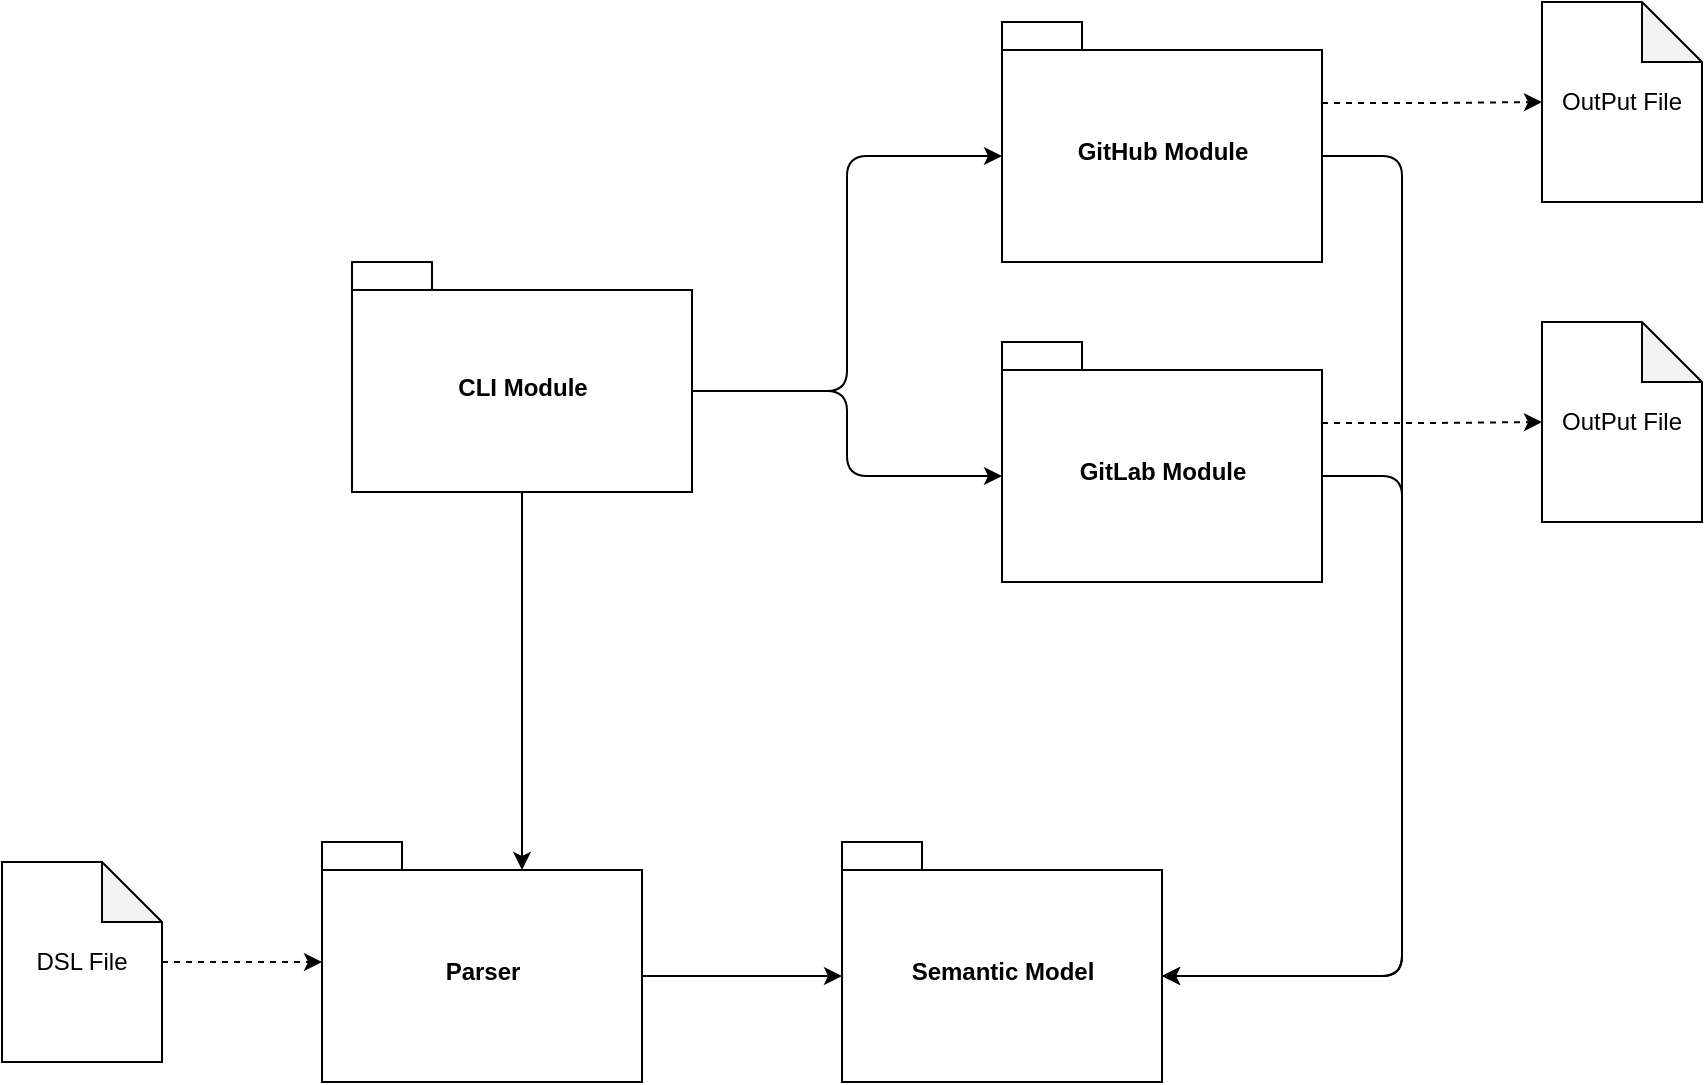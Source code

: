 <mxfile>
    <diagram id="MqxnWlQqTLx_sGWGAXM0" name="SystemOverview">
        <mxGraphModel dx="1968" dy="1629" grid="1" gridSize="10" guides="1" tooltips="1" connect="1" arrows="1" fold="1" page="1" pageScale="1" pageWidth="850" pageHeight="1100" math="0" shadow="0">
            <root>
                <mxCell id="0"/>
                <mxCell id="1" parent="0"/>
                <mxCell id="gdJiS5tVcTXjcoY0e7hW-9" style="edgeStyle=none;html=1;exitX=0.5;exitY=1;exitDx=0;exitDy=0;exitPerimeter=0;entryX=0;entryY=0;entryDx=100;entryDy=14;entryPerimeter=0;startArrow=none;startFill=0;" parent="1" source="gdJiS5tVcTXjcoY0e7hW-7" target="2" edge="1">
                    <mxGeometry relative="1" as="geometry"/>
                </mxCell>
                <mxCell id="gdJiS5tVcTXjcoY0e7hW-16" style="edgeStyle=orthogonalEdgeStyle;html=1;exitX=0;exitY=0;exitDx=170;exitDy=64.5;exitPerimeter=0;entryX=0;entryY=0;entryDx=0;entryDy=67;entryPerimeter=0;startArrow=none;startFill=0;endArrow=classic;endFill=1;" parent="1" source="gdJiS5tVcTXjcoY0e7hW-7" target="gdJiS5tVcTXjcoY0e7hW-4" edge="1">
                    <mxGeometry relative="1" as="geometry"/>
                </mxCell>
                <mxCell id="gdJiS5tVcTXjcoY0e7hW-17" style="edgeStyle=orthogonalEdgeStyle;html=1;exitX=0;exitY=0;exitDx=170;exitDy=64.5;exitPerimeter=0;entryX=0;entryY=0;entryDx=0;entryDy=67;entryPerimeter=0;startArrow=none;startFill=0;endArrow=classic;endFill=1;" parent="1" source="gdJiS5tVcTXjcoY0e7hW-7" target="gdJiS5tVcTXjcoY0e7hW-5" edge="1">
                    <mxGeometry relative="1" as="geometry"/>
                </mxCell>
                <mxCell id="gdJiS5tVcTXjcoY0e7hW-7" value="CLI Module" style="shape=folder;fontStyle=1;spacingTop=10;tabWidth=40;tabHeight=14;tabPosition=left;html=1;" parent="1" vertex="1">
                    <mxGeometry x="75" width="170" height="115" as="geometry"/>
                </mxCell>
                <mxCell id="gdJiS5tVcTXjcoY0e7hW-8" style="edgeStyle=none;html=1;exitX=0;exitY=0;exitDx=160;exitDy=67;exitPerimeter=0;entryX=0;entryY=0;entryDx=0;entryDy=67;entryPerimeter=0;" parent="1" source="2" target="4" edge="1">
                    <mxGeometry relative="1" as="geometry"/>
                </mxCell>
                <mxCell id="2" value="Parser" style="shape=folder;fontStyle=1;spacingTop=10;tabWidth=40;tabHeight=14;tabPosition=left;html=1;" parent="1" vertex="1">
                    <mxGeometry x="60" y="290" width="160" height="120" as="geometry"/>
                </mxCell>
                <mxCell id="4" value="Semantic Model" style="shape=folder;fontStyle=1;spacingTop=10;tabWidth=40;tabHeight=14;tabPosition=left;html=1;" parent="1" vertex="1">
                    <mxGeometry x="320" y="290" width="160" height="120" as="geometry"/>
                </mxCell>
                <mxCell id="gdJiS5tVcTXjcoY0e7hW-19" style="edgeStyle=orthogonalEdgeStyle;html=1;exitX=0;exitY=0;exitDx=160;exitDy=67;exitPerimeter=0;entryX=0;entryY=0;entryDx=160;entryDy=67;entryPerimeter=0;startArrow=none;startFill=0;endArrow=classic;endFill=1;" parent="1" source="gdJiS5tVcTXjcoY0e7hW-4" target="4" edge="1">
                    <mxGeometry relative="1" as="geometry">
                        <Array as="points">
                            <mxPoint x="600" y="-53"/>
                            <mxPoint x="600" y="357"/>
                        </Array>
                    </mxGeometry>
                </mxCell>
                <mxCell id="gdJiS5tVcTXjcoY0e7hW-24" style="edgeStyle=orthogonalEdgeStyle;html=1;exitX=0;exitY=0;exitDx=160;exitDy=40.5;exitPerimeter=0;entryX=0;entryY=0.5;entryDx=0;entryDy=0;entryPerimeter=0;startArrow=none;startFill=0;endArrow=classic;endFill=1;dashed=1;" parent="1" source="gdJiS5tVcTXjcoY0e7hW-4" target="gdJiS5tVcTXjcoY0e7hW-22" edge="1">
                    <mxGeometry relative="1" as="geometry"/>
                </mxCell>
                <mxCell id="gdJiS5tVcTXjcoY0e7hW-4" value="GitHub Module" style="shape=folder;fontStyle=1;spacingTop=10;tabWidth=40;tabHeight=14;tabPosition=left;html=1;" parent="1" vertex="1">
                    <mxGeometry x="400" y="-120" width="160" height="120" as="geometry"/>
                </mxCell>
                <mxCell id="gdJiS5tVcTXjcoY0e7hW-18" style="edgeStyle=orthogonalEdgeStyle;html=1;exitX=0;exitY=0;exitDx=160;exitDy=67;exitPerimeter=0;entryX=0;entryY=0;entryDx=160;entryDy=67;entryPerimeter=0;startArrow=none;startFill=0;endArrow=classic;endFill=1;" parent="1" source="gdJiS5tVcTXjcoY0e7hW-5" target="4" edge="1">
                    <mxGeometry relative="1" as="geometry">
                        <Array as="points">
                            <mxPoint x="600" y="107"/>
                            <mxPoint x="600" y="357"/>
                        </Array>
                    </mxGeometry>
                </mxCell>
                <mxCell id="gdJiS5tVcTXjcoY0e7hW-25" style="edgeStyle=orthogonalEdgeStyle;html=1;exitX=0;exitY=0;exitDx=160;exitDy=40.5;exitPerimeter=0;entryX=0;entryY=0.5;entryDx=0;entryDy=0;entryPerimeter=0;startArrow=none;startFill=0;endArrow=classic;endFill=1;dashed=1;" parent="1" source="gdJiS5tVcTXjcoY0e7hW-5" target="gdJiS5tVcTXjcoY0e7hW-20" edge="1">
                    <mxGeometry relative="1" as="geometry"/>
                </mxCell>
                <mxCell id="gdJiS5tVcTXjcoY0e7hW-5" value="GitLab Module" style="shape=folder;fontStyle=1;spacingTop=10;tabWidth=40;tabHeight=14;tabPosition=left;html=1;" parent="1" vertex="1">
                    <mxGeometry x="400" y="40" width="160" height="120" as="geometry"/>
                </mxCell>
                <mxCell id="XSIQ8_s49UUyToeg9Q47-8" style="edgeStyle=none;html=1;dashed=1;" parent="1" source="XSIQ8_s49UUyToeg9Q47-5" target="2" edge="1">
                    <mxGeometry relative="1" as="geometry"/>
                </mxCell>
                <mxCell id="XSIQ8_s49UUyToeg9Q47-5" value="DSL File" style="shape=note;whiteSpace=wrap;html=1;backgroundOutline=1;darkOpacity=0.05;" parent="1" vertex="1">
                    <mxGeometry x="-100" y="300" width="80" height="100" as="geometry"/>
                </mxCell>
                <mxCell id="gdJiS5tVcTXjcoY0e7hW-20" value="OutPut File" style="shape=note;whiteSpace=wrap;html=1;backgroundOutline=1;darkOpacity=0.05;" parent="1" vertex="1">
                    <mxGeometry x="670" y="30" width="80" height="100" as="geometry"/>
                </mxCell>
                <mxCell id="gdJiS5tVcTXjcoY0e7hW-22" value="OutPut File" style="shape=note;whiteSpace=wrap;html=1;backgroundOutline=1;darkOpacity=0.05;" parent="1" vertex="1">
                    <mxGeometry x="670" y="-130" width="80" height="100" as="geometry"/>
                </mxCell>
            </root>
        </mxGraphModel>
    </diagram>
    <diagram id="XIYA0xYFkIvqYRaQsQ3a" name="Parser">
        <mxGraphModel dx="1623" dy="846" grid="1" gridSize="10" guides="1" tooltips="1" connect="1" arrows="1" fold="1" page="1" pageScale="1" pageWidth="850" pageHeight="1100" math="0" shadow="0">
            <root>
                <mxCell id="IWNCDrZgadfdRcg03cbw-0"/>
                <mxCell id="IWNCDrZgadfdRcg03cbw-1" parent="IWNCDrZgadfdRcg03cbw-0"/>
                <mxCell id="ZvqAYll0g-Y9afQcNfx5-4" value="Syntax Tree" style="shape=umlFrame;whiteSpace=wrap;html=1;width=100;height=21;" parent="IWNCDrZgadfdRcg03cbw-1" vertex="1">
                    <mxGeometry x="660" y="20" width="1700" height="800" as="geometry"/>
                </mxCell>
                <mxCell id="dM1lUa3VdjRCr3HEYh2X-16" style="edgeStyle=orthogonalEdgeStyle;html=1;entryX=0.5;entryY=0;entryDx=0;entryDy=0;" parent="IWNCDrZgadfdRcg03cbw-1" source="K09DDE0wchspApwbkazg-0" target="K09DDE0wchspApwbkazg-4" edge="1">
                    <mxGeometry relative="1" as="geometry">
                        <mxPoint x="320" y="230.0" as="targetPoint"/>
                    </mxGeometry>
                </mxCell>
                <mxCell id="K09DDE0wchspApwbkazg-0" value="DSLParser" style="swimlane;fontStyle=1;align=center;verticalAlign=top;childLayout=stackLayout;horizontal=1;startSize=26;horizontalStack=0;resizeParent=1;resizeParentMax=0;resizeLast=0;collapsible=1;marginBottom=0;" parent="IWNCDrZgadfdRcg03cbw-1" vertex="1">
                    <mxGeometry x="180" y="200" width="270" height="112" as="geometry"/>
                </mxCell>
                <mxCell id="K09DDE0wchspApwbkazg-2" value="" style="line;strokeWidth=1;fillColor=none;align=left;verticalAlign=middle;spacingTop=-1;spacingLeft=3;spacingRight=3;rotatable=0;labelPosition=right;points=[];portConstraint=eastwest;" parent="K09DDE0wchspApwbkazg-0" vertex="1">
                    <mxGeometry y="26" width="270" height="8" as="geometry"/>
                </mxCell>
                <mxCell id="K09DDE0wchspApwbkazg-3" value="+ parse(): SemanticModel" style="text;strokeColor=none;fillColor=none;align=left;verticalAlign=top;spacingLeft=4;spacingRight=4;overflow=hidden;rotatable=0;points=[[0,0.5],[1,0.5]];portConstraint=eastwest;" parent="K09DDE0wchspApwbkazg-0" vertex="1">
                    <mxGeometry y="34" width="270" height="26" as="geometry"/>
                </mxCell>
                <mxCell id="dM1lUa3VdjRCr3HEYh2X-9" value="- populateSymbolTables(): void" style="text;strokeColor=none;fillColor=none;align=left;verticalAlign=top;spacingLeft=4;spacingRight=4;overflow=hidden;rotatable=0;points=[[0,0.5],[1,0.5]];portConstraint=eastwest;" parent="K09DDE0wchspApwbkazg-0" vertex="1">
                    <mxGeometry y="60" width="270" height="26" as="geometry"/>
                </mxCell>
                <mxCell id="xOscFxG6Qo4vnTSnOcO7-1" value="- buildSemanticModel(): void" style="text;strokeColor=none;fillColor=none;align=left;verticalAlign=top;spacingLeft=4;spacingRight=4;overflow=hidden;rotatable=0;points=[[0,0.5],[1,0.5]];portConstraint=eastwest;" parent="K09DDE0wchspApwbkazg-0" vertex="1">
                    <mxGeometry y="86" width="270" height="26" as="geometry"/>
                </mxCell>
                <mxCell id="9xqBmWQ3SyAOFEb68c5p-0" style="edgeStyle=orthogonalEdgeStyle;html=1;entryX=0.5;entryY=0;entryDx=0;entryDy=0;endArrow=classic;endFill=1;endSize=6;" parent="IWNCDrZgadfdRcg03cbw-1" source="K09DDE0wchspApwbkazg-4" target="ZSBLDp_VqIufTU0aZ3Nk-0" edge="1">
                    <mxGeometry relative="1" as="geometry"/>
                </mxCell>
                <mxCell id="K09DDE0wchspApwbkazg-4" value="&lt;&lt;Singleton&gt;&gt;&#10;StageSymbolTable" style="swimlane;fontStyle=1;align=center;verticalAlign=top;childLayout=stackLayout;horizontal=1;startSize=40;horizontalStack=0;resizeParent=1;resizeParentMax=0;resizeLast=0;collapsible=1;marginBottom=0;" parent="IWNCDrZgadfdRcg03cbw-1" vertex="1">
                    <mxGeometry x="30" y="394" width="240" height="126" as="geometry"/>
                </mxCell>
                <mxCell id="K09DDE0wchspApwbkazg-5" value="- stages: Map&lt;String, StageBuilder&gt;" style="text;strokeColor=none;fillColor=none;align=left;verticalAlign=top;spacingLeft=4;spacingRight=4;overflow=hidden;rotatable=0;points=[[0,0.5],[1,0.5]];portConstraint=eastwest;" parent="K09DDE0wchspApwbkazg-4" vertex="1">
                    <mxGeometry y="40" width="240" height="26" as="geometry"/>
                </mxCell>
                <mxCell id="K09DDE0wchspApwbkazg-6" value="" style="line;strokeWidth=1;fillColor=none;align=left;verticalAlign=middle;spacingTop=-1;spacingLeft=3;spacingRight=3;rotatable=0;labelPosition=right;points=[];portConstraint=eastwest;" parent="K09DDE0wchspApwbkazg-4" vertex="1">
                    <mxGeometry y="66" width="240" height="8" as="geometry"/>
                </mxCell>
                <mxCell id="K09DDE0wchspApwbkazg-7" value="+ addStage(String, StageBuilder): void" style="text;strokeColor=none;fillColor=none;align=left;verticalAlign=top;spacingLeft=4;spacingRight=4;overflow=hidden;rotatable=0;points=[[0,0.5],[1,0.5]];portConstraint=eastwest;" parent="K09DDE0wchspApwbkazg-4" vertex="1">
                    <mxGeometry y="74" width="240" height="26" as="geometry"/>
                </mxCell>
                <mxCell id="28XeSZE2sqBfRNQBClAr-4" value="+ getStage(String): StageBuilder" style="text;strokeColor=none;fillColor=none;align=left;verticalAlign=top;spacingLeft=4;spacingRight=4;overflow=hidden;rotatable=0;points=[[0,0.5],[1,0.5]];portConstraint=eastwest;" parent="K09DDE0wchspApwbkazg-4" vertex="1">
                    <mxGeometry y="100" width="240" height="26" as="geometry"/>
                </mxCell>
                <mxCell id="9xqBmWQ3SyAOFEb68c5p-1" style="edgeStyle=orthogonalEdgeStyle;html=1;entryX=0.5;entryY=0;entryDx=0;entryDy=0;endArrow=classic;endFill=1;endSize=6;" parent="IWNCDrZgadfdRcg03cbw-1" source="28XeSZE2sqBfRNQBClAr-0" target="egjSS7ILjqnDuNj5diWR-0" edge="1">
                    <mxGeometry relative="1" as="geometry"/>
                </mxCell>
                <mxCell id="D-yEVKzEbxrB5Q-YHiyO-0" style="edgeStyle=orthogonalEdgeStyle;html=1;exitX=0.5;exitY=0;exitDx=0;exitDy=0;endArrow=none;endFill=0;startArrow=classic;startFill=1;" parent="IWNCDrZgadfdRcg03cbw-1" source="28XeSZE2sqBfRNQBClAr-0" target="K09DDE0wchspApwbkazg-0" edge="1">
                    <mxGeometry relative="1" as="geometry">
                        <mxPoint x="360" y="200" as="targetPoint"/>
                    </mxGeometry>
                </mxCell>
                <mxCell id="28XeSZE2sqBfRNQBClAr-0" value="&lt;&lt;Singleton&gt;&gt;&#10;JobSymbolTable" style="swimlane;fontStyle=1;align=center;verticalAlign=top;childLayout=stackLayout;horizontal=1;startSize=40;horizontalStack=0;resizeParent=1;resizeParentMax=0;resizeLast=0;collapsible=1;marginBottom=0;" parent="IWNCDrZgadfdRcg03cbw-1" vertex="1">
                    <mxGeometry x="360" y="394" width="220" height="126" as="geometry"/>
                </mxCell>
                <mxCell id="28XeSZE2sqBfRNQBClAr-5" value="- jobs: Map&lt;String, JobBuilder&gt;" style="text;strokeColor=none;fillColor=none;align=left;verticalAlign=top;spacingLeft=4;spacingRight=4;overflow=hidden;rotatable=0;points=[[0,0.5],[1,0.5]];portConstraint=eastwest;" parent="28XeSZE2sqBfRNQBClAr-0" vertex="1">
                    <mxGeometry y="40" width="220" height="26" as="geometry"/>
                </mxCell>
                <mxCell id="28XeSZE2sqBfRNQBClAr-2" value="" style="line;strokeWidth=1;fillColor=none;align=left;verticalAlign=middle;spacingTop=-1;spacingLeft=3;spacingRight=3;rotatable=0;labelPosition=right;points=[];portConstraint=eastwest;" parent="28XeSZE2sqBfRNQBClAr-0" vertex="1">
                    <mxGeometry y="66" width="220" height="8" as="geometry"/>
                </mxCell>
                <mxCell id="28XeSZE2sqBfRNQBClAr-3" value="+ addJob(String, JobBuilder): void" style="text;strokeColor=none;fillColor=none;align=left;verticalAlign=top;spacingLeft=4;spacingRight=4;overflow=hidden;rotatable=0;points=[[0,0.5],[1,0.5]];portConstraint=eastwest;" parent="28XeSZE2sqBfRNQBClAr-0" vertex="1">
                    <mxGeometry y="74" width="220" height="26" as="geometry"/>
                </mxCell>
                <mxCell id="dM1lUa3VdjRCr3HEYh2X-0" value="+ getJob(String): JobBuilder" style="text;strokeColor=none;fillColor=none;align=left;verticalAlign=top;spacingLeft=4;spacingRight=4;overflow=hidden;rotatable=0;points=[[0,0.5],[1,0.5]];portConstraint=eastwest;" parent="28XeSZE2sqBfRNQBClAr-0" vertex="1">
                    <mxGeometry y="100" width="220" height="26" as="geometry"/>
                </mxCell>
                <mxCell id="ZSBLDp_VqIufTU0aZ3Nk-0" value="StageBuilder" style="swimlane;fontStyle=1;align=center;verticalAlign=top;childLayout=stackLayout;horizontal=1;startSize=26;horizontalStack=0;resizeParent=1;resizeParentMax=0;resizeLast=0;collapsible=1;marginBottom=0;" parent="IWNCDrZgadfdRcg03cbw-1" vertex="1">
                    <mxGeometry x="50" y="560" width="200" height="242" as="geometry"/>
                </mxCell>
                <mxCell id="ZSBLDp_VqIufTU0aZ3Nk-1" value="- name: String" style="text;strokeColor=none;fillColor=none;align=left;verticalAlign=top;spacingLeft=4;spacingRight=4;overflow=hidden;rotatable=0;points=[[0,0.5],[1,0.5]];portConstraint=eastwest;" parent="ZSBLDp_VqIufTU0aZ3Nk-0" vertex="1">
                    <mxGeometry y="26" width="200" height="26" as="geometry"/>
                </mxCell>
                <mxCell id="ZSBLDp_VqIufTU0aZ3Nk-2" value="- jobs: Job[]" style="text;strokeColor=none;fillColor=none;align=left;verticalAlign=top;spacingLeft=4;spacingRight=4;overflow=hidden;rotatable=0;points=[[0,0.5],[1,0.5]];portConstraint=eastwest;" parent="ZSBLDp_VqIufTU0aZ3Nk-0" vertex="1">
                    <mxGeometry y="52" width="200" height="26" as="geometry"/>
                </mxCell>
                <mxCell id="ZSBLDp_VqIufTU0aZ3Nk-3" value="- predecessors: Stage[]" style="text;strokeColor=none;fillColor=none;align=left;verticalAlign=top;spacingLeft=4;spacingRight=4;overflow=hidden;rotatable=0;points=[[0,0.5],[1,0.5]];portConstraint=eastwest;" parent="ZSBLDp_VqIufTU0aZ3Nk-0" vertex="1">
                    <mxGeometry y="78" width="200" height="26" as="geometry"/>
                </mxCell>
                <mxCell id="ZSBLDp_VqIufTU0aZ3Nk-4" value="- runs-on: String" style="text;strokeColor=none;fillColor=none;align=left;verticalAlign=top;spacingLeft=4;spacingRight=4;overflow=hidden;rotatable=0;points=[[0,0.5],[1,0.5]];portConstraint=eastwest;" parent="ZSBLDp_VqIufTU0aZ3Nk-0" vertex="1">
                    <mxGeometry y="104" width="200" height="26" as="geometry"/>
                </mxCell>
                <mxCell id="ZSBLDp_VqIufTU0aZ3Nk-5" value="" style="line;strokeWidth=1;fillColor=none;align=left;verticalAlign=middle;spacingTop=-1;spacingLeft=3;spacingRight=3;rotatable=0;labelPosition=right;points=[];portConstraint=eastwest;" parent="ZSBLDp_VqIufTU0aZ3Nk-0" vertex="1">
                    <mxGeometry y="130" width="200" height="8" as="geometry"/>
                </mxCell>
                <mxCell id="ZSBLDp_VqIufTU0aZ3Nk-8" value="+ setName(String): void" style="text;strokeColor=none;fillColor=none;align=left;verticalAlign=top;spacingLeft=4;spacingRight=4;overflow=hidden;rotatable=0;points=[[0,0.5],[1,0.5]];portConstraint=eastwest;" parent="ZSBLDp_VqIufTU0aZ3Nk-0" vertex="1">
                    <mxGeometry y="138" width="200" height="26" as="geometry"/>
                </mxCell>
                <mxCell id="ZSBLDp_VqIufTU0aZ3Nk-6" value="+ addJob(Job): void" style="text;strokeColor=none;fillColor=none;align=left;verticalAlign=top;spacingLeft=4;spacingRight=4;overflow=hidden;rotatable=0;points=[[0,0.5],[1,0.5]];portConstraint=eastwest;" parent="ZSBLDp_VqIufTU0aZ3Nk-0" vertex="1">
                    <mxGeometry y="164" width="200" height="26" as="geometry"/>
                </mxCell>
                <mxCell id="ZSBLDp_VqIufTU0aZ3Nk-7" value="+ addPredecessor(Stage): void" style="text;strokeColor=none;fillColor=none;align=left;verticalAlign=top;spacingLeft=4;spacingRight=4;overflow=hidden;rotatable=0;points=[[0,0.5],[1,0.5]];portConstraint=eastwest;" parent="ZSBLDp_VqIufTU0aZ3Nk-0" vertex="1">
                    <mxGeometry y="190" width="200" height="26" as="geometry"/>
                </mxCell>
                <mxCell id="MAuCmY-dSDkeaFgqDjoq-0" value="+ setRunsOn(String): void" style="text;strokeColor=none;fillColor=none;align=left;verticalAlign=top;spacingLeft=4;spacingRight=4;overflow=hidden;rotatable=0;points=[[0,0.5],[1,0.5]];portConstraint=eastwest;" parent="ZSBLDp_VqIufTU0aZ3Nk-0" vertex="1">
                    <mxGeometry y="216" width="200" height="26" as="geometry"/>
                </mxCell>
                <mxCell id="egjSS7ILjqnDuNj5diWR-0" value="JobBuilder" style="swimlane;fontStyle=1;align=center;verticalAlign=top;childLayout=stackLayout;horizontal=1;startSize=26;horizontalStack=0;resizeParent=1;resizeParentMax=0;resizeLast=0;collapsible=1;marginBottom=0;" parent="IWNCDrZgadfdRcg03cbw-1" vertex="1">
                    <mxGeometry x="390" y="560" width="160" height="138" as="geometry"/>
                </mxCell>
                <mxCell id="egjSS7ILjqnDuNj5diWR-1" value="- name: String" style="text;strokeColor=none;fillColor=none;align=left;verticalAlign=top;spacingLeft=4;spacingRight=4;overflow=hidden;rotatable=0;points=[[0,0.5],[1,0.5]];portConstraint=eastwest;" parent="egjSS7ILjqnDuNj5diWR-0" vertex="1">
                    <mxGeometry y="26" width="160" height="26" as="geometry"/>
                </mxCell>
                <mxCell id="egjSS7ILjqnDuNj5diWR-2" value="- tasks: Task[]" style="text;strokeColor=none;fillColor=none;align=left;verticalAlign=top;spacingLeft=4;spacingRight=4;overflow=hidden;rotatable=0;points=[[0,0.5],[1,0.5]];portConstraint=eastwest;" parent="egjSS7ILjqnDuNj5diWR-0" vertex="1">
                    <mxGeometry y="52" width="160" height="26" as="geometry"/>
                </mxCell>
                <mxCell id="egjSS7ILjqnDuNj5diWR-3" value="" style="line;strokeWidth=1;fillColor=none;align=left;verticalAlign=middle;spacingTop=-1;spacingLeft=3;spacingRight=3;rotatable=0;labelPosition=right;points=[];portConstraint=eastwest;" parent="egjSS7ILjqnDuNj5diWR-0" vertex="1">
                    <mxGeometry y="78" width="160" height="8" as="geometry"/>
                </mxCell>
                <mxCell id="nfvJncmuSWXiT7VIWqPW-0" value="+ setName(String): void" style="text;strokeColor=none;fillColor=none;align=left;verticalAlign=top;spacingLeft=4;spacingRight=4;overflow=hidden;rotatable=0;points=[[0,0.5],[1,0.5]];portConstraint=eastwest;" parent="egjSS7ILjqnDuNj5diWR-0" vertex="1">
                    <mxGeometry y="86" width="160" height="26" as="geometry"/>
                </mxCell>
                <mxCell id="egjSS7ILjqnDuNj5diWR-4" value="+ addTask(Task): void" style="text;strokeColor=none;fillColor=none;align=left;verticalAlign=top;spacingLeft=4;spacingRight=4;overflow=hidden;rotatable=0;points=[[0,0.5],[1,0.5]];portConstraint=eastwest;" parent="egjSS7ILjqnDuNj5diWR-0" vertex="1">
                    <mxGeometry y="112" width="160" height="26" as="geometry"/>
                </mxCell>
                <mxCell id="ZvqAYll0g-Y9afQcNfx5-15" style="html=1;exitX=0.5;exitY=0;exitDx=0;exitDy=0;entryX=0.5;entryY=1;entryDx=0;entryDy=0;endArrow=none;endFill=0;endSize=6;" parent="IWNCDrZgadfdRcg03cbw-1" source="ZvqAYll0g-Y9afQcNfx5-47" target="ZvqAYll0g-Y9afQcNfx5-46" edge="1">
                    <mxGeometry relative="1" as="geometry">
                        <mxPoint x="788.284" y="246.716" as="sourcePoint"/>
                        <mxPoint x="1005" y="150" as="targetPoint"/>
                    </mxGeometry>
                </mxCell>
                <mxCell id="ZvqAYll0g-Y9afQcNfx5-16" style="edgeStyle=none;html=1;exitX=0.5;exitY=0;exitDx=0;exitDy=0;entryX=0.5;entryY=1;entryDx=0;entryDy=0;endArrow=none;endFill=0;endSize=6;" parent="IWNCDrZgadfdRcg03cbw-1" source="ZvqAYll0g-Y9afQcNfx5-48" target="ZvqAYll0g-Y9afQcNfx5-46" edge="1">
                    <mxGeometry relative="1" as="geometry">
                        <mxPoint x="1080" y="297.5" as="sourcePoint"/>
                        <mxPoint x="1005" y="150" as="targetPoint"/>
                    </mxGeometry>
                </mxCell>
                <mxCell id="ZvqAYll0g-Y9afQcNfx5-19" style="edgeStyle=none;html=1;exitX=0.5;exitY=0;exitDx=0;exitDy=0;entryX=0.5;entryY=1;entryDx=0;entryDy=0;endArrow=none;endFill=0;endSize=6;" parent="IWNCDrZgadfdRcg03cbw-1" source="ZvqAYll0g-Y9afQcNfx5-49" target="ZvqAYll0g-Y9afQcNfx5-46" edge="1">
                    <mxGeometry relative="1" as="geometry">
                        <mxPoint x="1330" y="297.5" as="sourcePoint"/>
                        <mxPoint x="1005" y="150" as="targetPoint"/>
                    </mxGeometry>
                </mxCell>
                <mxCell id="ZvqAYll0g-Y9afQcNfx5-20" style="edgeStyle=none;html=1;exitX=0.5;exitY=0;exitDx=0;exitDy=0;entryX=0.5;entryY=1;entryDx=0;entryDy=0;endArrow=none;endFill=0;endSize=6;" parent="IWNCDrZgadfdRcg03cbw-1" source="ZvqAYll0g-Y9afQcNfx5-54" target="ZvqAYll0g-Y9afQcNfx5-46" edge="1">
                    <mxGeometry relative="1" as="geometry">
                        <mxPoint x="1670" y="250" as="sourcePoint"/>
                        <mxPoint x="1005" y="150" as="targetPoint"/>
                    </mxGeometry>
                </mxCell>
                <mxCell id="ZvqAYll0g-Y9afQcNfx5-46" value="pipeline" style="rounded=0;whiteSpace=wrap;html=1;" parent="IWNCDrZgadfdRcg03cbw-1" vertex="1">
                    <mxGeometry x="1070" y="40" width="120" height="60" as="geometry"/>
                </mxCell>
                <mxCell id="ZvqAYll0g-Y9afQcNfx5-47" value="targets" style="rounded=0;whiteSpace=wrap;html=1;" parent="IWNCDrZgadfdRcg03cbw-1" vertex="1">
                    <mxGeometry x="680" y="202.5" width="120" height="60" as="geometry"/>
                </mxCell>
                <mxCell id="ZvqAYll0g-Y9afQcNfx5-62" style="edgeStyle=none;html=1;exitX=0.5;exitY=1;exitDx=0;exitDy=0;entryX=0.5;entryY=0;entryDx=0;entryDy=0;endArrow=none;endFill=0;endSize=6;" parent="IWNCDrZgadfdRcg03cbw-1" source="ZvqAYll0g-Y9afQcNfx5-48" target="ZvqAYll0g-Y9afQcNfx5-50" edge="1">
                    <mxGeometry relative="1" as="geometry"/>
                </mxCell>
                <mxCell id="ZvqAYll0g-Y9afQcNfx5-63" style="edgeStyle=none;html=1;exitX=0.5;exitY=1;exitDx=0;exitDy=0;entryX=0.5;entryY=0;entryDx=0;entryDy=0;endArrow=none;endFill=0;endSize=6;" parent="IWNCDrZgadfdRcg03cbw-1" source="ZvqAYll0g-Y9afQcNfx5-48" target="ZvqAYll0g-Y9afQcNfx5-51" edge="1">
                    <mxGeometry relative="1" as="geometry"/>
                </mxCell>
                <mxCell id="ZvqAYll0g-Y9afQcNfx5-48" value="variables" style="rounded=0;whiteSpace=wrap;html=1;" parent="IWNCDrZgadfdRcg03cbw-1" vertex="1">
                    <mxGeometry x="920" y="202.5" width="120" height="60" as="geometry"/>
                </mxCell>
                <mxCell id="ZvqAYll0g-Y9afQcNfx5-64" style="edgeStyle=none;html=1;exitX=0.5;exitY=1;exitDx=0;exitDy=0;entryX=0.5;entryY=0;entryDx=0;entryDy=0;endArrow=none;endFill=0;endSize=6;" parent="IWNCDrZgadfdRcg03cbw-1" source="ZvqAYll0g-Y9afQcNfx5-49" target="ZvqAYll0g-Y9afQcNfx5-52" edge="1">
                    <mxGeometry relative="1" as="geometry"/>
                </mxCell>
                <mxCell id="ZvqAYll0g-Y9afQcNfx5-65" style="edgeStyle=none;html=1;exitX=0.5;exitY=1;exitDx=0;exitDy=0;entryX=0.5;entryY=0;entryDx=0;entryDy=0;endArrow=none;endFill=0;endSize=6;" parent="IWNCDrZgadfdRcg03cbw-1" source="ZvqAYll0g-Y9afQcNfx5-49" target="ZvqAYll0g-Y9afQcNfx5-53" edge="1">
                    <mxGeometry relative="1" as="geometry"/>
                </mxCell>
                <mxCell id="ZvqAYll0g-Y9afQcNfx5-49" value="triggers" style="rounded=0;whiteSpace=wrap;html=1;" parent="IWNCDrZgadfdRcg03cbw-1" vertex="1">
                    <mxGeometry x="1260" y="190" width="120" height="60" as="geometry"/>
                </mxCell>
                <mxCell id="ZvqAYll0g-Y9afQcNfx5-76" style="edgeStyle=none;html=1;exitX=0.5;exitY=1;exitDx=0;exitDy=0;entryX=0.5;entryY=0;entryDx=0;entryDy=0;endArrow=none;endFill=0;endSize=6;" parent="IWNCDrZgadfdRcg03cbw-1" source="ZvqAYll0g-Y9afQcNfx5-50" target="ZvqAYll0g-Y9afQcNfx5-75" edge="1">
                    <mxGeometry relative="1" as="geometry"/>
                </mxCell>
                <mxCell id="ZvqAYll0g-Y9afQcNfx5-50" value="key" style="rounded=0;whiteSpace=wrap;html=1;" parent="IWNCDrZgadfdRcg03cbw-1" vertex="1">
                    <mxGeometry x="840" y="320" width="120" height="60" as="geometry"/>
                </mxCell>
                <mxCell id="ZvqAYll0g-Y9afQcNfx5-51" value="value" style="rounded=0;whiteSpace=wrap;html=1;" parent="IWNCDrZgadfdRcg03cbw-1" vertex="1">
                    <mxGeometry x="1000" y="320" width="120" height="60" as="geometry"/>
                </mxCell>
                <mxCell id="ZvqAYll0g-Y9afQcNfx5-52" value="trigger-types" style="rounded=0;whiteSpace=wrap;html=1;" parent="IWNCDrZgadfdRcg03cbw-1" vertex="1">
                    <mxGeometry x="1180" y="280" width="120" height="60" as="geometry"/>
                </mxCell>
                <mxCell id="ZvqAYll0g-Y9afQcNfx5-53" value="branches" style="rounded=0;whiteSpace=wrap;html=1;" parent="IWNCDrZgadfdRcg03cbw-1" vertex="1">
                    <mxGeometry x="1340" y="280" width="120" height="60" as="geometry"/>
                </mxCell>
                <mxCell id="ZvqAYll0g-Y9afQcNfx5-66" style="edgeStyle=none;html=1;exitX=0.5;exitY=1;exitDx=0;exitDy=0;entryX=0.5;entryY=0;entryDx=0;entryDy=0;endArrow=none;endFill=0;endSize=6;" parent="IWNCDrZgadfdRcg03cbw-1" source="ZvqAYll0g-Y9afQcNfx5-54" target="ZvqAYll0g-Y9afQcNfx5-55" edge="1">
                    <mxGeometry relative="1" as="geometry"/>
                </mxCell>
                <mxCell id="ZvqAYll0g-Y9afQcNfx5-54" value="stages" style="rounded=0;whiteSpace=wrap;html=1;" parent="IWNCDrZgadfdRcg03cbw-1" vertex="1">
                    <mxGeometry x="1620" y="190" width="120" height="60" as="geometry"/>
                </mxCell>
                <mxCell id="ZvqAYll0g-Y9afQcNfx5-55" value="stage" style="rounded=0;whiteSpace=wrap;html=1;" parent="IWNCDrZgadfdRcg03cbw-1" vertex="1">
                    <mxGeometry x="1780" y="280" width="120" height="60" as="geometry"/>
                </mxCell>
                <mxCell id="ZvqAYll0g-Y9afQcNfx5-67" style="edgeStyle=none;html=1;exitX=0.5;exitY=0;exitDx=0;exitDy=0;entryX=0.5;entryY=1;entryDx=0;entryDy=0;endArrow=none;endFill=0;endSize=6;" parent="IWNCDrZgadfdRcg03cbw-1" source="ZvqAYll0g-Y9afQcNfx5-56" target="ZvqAYll0g-Y9afQcNfx5-55" edge="1">
                    <mxGeometry relative="1" as="geometry"/>
                </mxCell>
                <mxCell id="ZvqAYll0g-Y9afQcNfx5-85" style="edgeStyle=none;html=1;exitX=0.5;exitY=1;exitDx=0;exitDy=0;entryX=0.5;entryY=0;entryDx=0;entryDy=0;endArrow=none;endFill=0;endSize=6;" parent="IWNCDrZgadfdRcg03cbw-1" source="ZvqAYll0g-Y9afQcNfx5-56" target="ZvqAYll0g-Y9afQcNfx5-84" edge="1">
                    <mxGeometry relative="1" as="geometry"/>
                </mxCell>
                <mxCell id="ZvqAYll0g-Y9afQcNfx5-56" value="name" style="rounded=0;whiteSpace=wrap;html=1;" parent="IWNCDrZgadfdRcg03cbw-1" vertex="1">
                    <mxGeometry x="1550" y="400" width="120" height="60" as="geometry"/>
                </mxCell>
                <mxCell id="ZvqAYll0g-Y9afQcNfx5-68" style="edgeStyle=none;html=1;exitX=0.5;exitY=0;exitDx=0;exitDy=0;entryX=0.5;entryY=1;entryDx=0;entryDy=0;endArrow=none;endFill=0;endSize=6;" parent="IWNCDrZgadfdRcg03cbw-1" source="ZvqAYll0g-Y9afQcNfx5-57" target="ZvqAYll0g-Y9afQcNfx5-55" edge="1">
                    <mxGeometry relative="1" as="geometry"/>
                </mxCell>
                <mxCell id="ZvqAYll0g-Y9afQcNfx5-87" style="edgeStyle=none;html=1;exitX=0.5;exitY=1;exitDx=0;exitDy=0;entryX=0.5;entryY=0;entryDx=0;entryDy=0;endArrow=none;endFill=0;endSize=6;" parent="IWNCDrZgadfdRcg03cbw-1" source="ZvqAYll0g-Y9afQcNfx5-57" target="ZvqAYll0g-Y9afQcNfx5-86" edge="1">
                    <mxGeometry relative="1" as="geometry"/>
                </mxCell>
                <mxCell id="ZvqAYll0g-Y9afQcNfx5-57" value="runs-on" style="rounded=0;whiteSpace=wrap;html=1;" parent="IWNCDrZgadfdRcg03cbw-1" vertex="1">
                    <mxGeometry x="1720" y="400" width="120" height="60" as="geometry"/>
                </mxCell>
                <mxCell id="ZvqAYll0g-Y9afQcNfx5-69" style="edgeStyle=none;html=1;exitX=0.5;exitY=0;exitDx=0;exitDy=0;entryX=0.5;entryY=1;entryDx=0;entryDy=0;endArrow=none;endFill=0;endSize=6;" parent="IWNCDrZgadfdRcg03cbw-1" source="ZvqAYll0g-Y9afQcNfx5-58" target="ZvqAYll0g-Y9afQcNfx5-55" edge="1">
                    <mxGeometry relative="1" as="geometry"/>
                </mxCell>
                <mxCell id="ZvqAYll0g-Y9afQcNfx5-89" style="edgeStyle=none;html=1;exitX=0.5;exitY=1;exitDx=0;exitDy=0;entryX=0.5;entryY=0;entryDx=0;entryDy=0;endArrow=none;endFill=0;endSize=6;" parent="IWNCDrZgadfdRcg03cbw-1" source="ZvqAYll0g-Y9afQcNfx5-58" target="ZvqAYll0g-Y9afQcNfx5-88" edge="1">
                    <mxGeometry relative="1" as="geometry"/>
                </mxCell>
                <mxCell id="ZvqAYll0g-Y9afQcNfx5-58" value="predecessors" style="rounded=0;whiteSpace=wrap;html=1;" parent="IWNCDrZgadfdRcg03cbw-1" vertex="1">
                    <mxGeometry x="1890" y="400" width="120" height="60" as="geometry"/>
                </mxCell>
                <mxCell id="ZvqAYll0g-Y9afQcNfx5-96" style="edgeStyle=none;html=1;exitX=0.5;exitY=0;exitDx=0;exitDy=0;entryX=0.5;entryY=1;entryDx=0;entryDy=0;endArrow=none;endFill=0;endSize=6;" parent="IWNCDrZgadfdRcg03cbw-1" source="ZvqAYll0g-Y9afQcNfx5-59" target="ZvqAYll0g-Y9afQcNfx5-55" edge="1">
                    <mxGeometry relative="1" as="geometry"/>
                </mxCell>
                <mxCell id="ZvqAYll0g-Y9afQcNfx5-59" value="job" style="rounded=0;whiteSpace=wrap;html=1;" parent="IWNCDrZgadfdRcg03cbw-1" vertex="1">
                    <mxGeometry x="2090" y="400" width="120" height="60" as="geometry"/>
                </mxCell>
                <mxCell id="ZvqAYll0g-Y9afQcNfx5-71" style="edgeStyle=none;html=1;exitX=0.5;exitY=0;exitDx=0;exitDy=0;entryX=0.5;entryY=1;entryDx=0;entryDy=0;endArrow=none;endFill=0;endSize=6;" parent="IWNCDrZgadfdRcg03cbw-1" source="ZvqAYll0g-Y9afQcNfx5-60" target="ZvqAYll0g-Y9afQcNfx5-59" edge="1">
                    <mxGeometry relative="1" as="geometry"/>
                </mxCell>
                <mxCell id="ZvqAYll0g-Y9afQcNfx5-91" style="edgeStyle=none;html=1;exitX=0.5;exitY=1;exitDx=0;exitDy=0;entryX=0.5;entryY=0;entryDx=0;entryDy=0;endArrow=none;endFill=0;endSize=6;" parent="IWNCDrZgadfdRcg03cbw-1" source="ZvqAYll0g-Y9afQcNfx5-60" target="ZvqAYll0g-Y9afQcNfx5-90" edge="1">
                    <mxGeometry relative="1" as="geometry"/>
                </mxCell>
                <mxCell id="ZvqAYll0g-Y9afQcNfx5-60" value="name" style="rounded=0;whiteSpace=wrap;html=1;" parent="IWNCDrZgadfdRcg03cbw-1" vertex="1">
                    <mxGeometry x="2030" y="540" width="120" height="60" as="geometry"/>
                </mxCell>
                <mxCell id="ZvqAYll0g-Y9afQcNfx5-93" style="edgeStyle=none;html=1;exitX=0.5;exitY=1;exitDx=0;exitDy=0;entryX=0.5;entryY=0;entryDx=0;entryDy=0;endArrow=none;endFill=0;endSize=6;" parent="IWNCDrZgadfdRcg03cbw-1" source="ZvqAYll0g-Y9afQcNfx5-61" target="ZvqAYll0g-Y9afQcNfx5-92" edge="1">
                    <mxGeometry relative="1" as="geometry"/>
                </mxCell>
                <mxCell id="ZvqAYll0g-Y9afQcNfx5-95" style="edgeStyle=none;html=1;exitX=0.5;exitY=0;exitDx=0;exitDy=0;entryX=0.5;entryY=1;entryDx=0;entryDy=0;endArrow=none;endFill=0;endSize=6;" parent="IWNCDrZgadfdRcg03cbw-1" source="ZvqAYll0g-Y9afQcNfx5-61" target="ZvqAYll0g-Y9afQcNfx5-59" edge="1">
                    <mxGeometry relative="1" as="geometry"/>
                </mxCell>
                <mxCell id="ZvqAYll0g-Y9afQcNfx5-61" value="task" style="rounded=0;whiteSpace=wrap;html=1;" parent="IWNCDrZgadfdRcg03cbw-1" vertex="1">
                    <mxGeometry x="2200" y="540" width="120" height="60" as="geometry"/>
                </mxCell>
                <mxCell id="ZvqAYll0g-Y9afQcNfx5-74" style="edgeStyle=none;html=1;exitX=0.5;exitY=0;exitDx=0;exitDy=0;entryX=0.5;entryY=1;entryDx=0;entryDy=0;endArrow=none;endFill=0;endSize=6;" parent="IWNCDrZgadfdRcg03cbw-1" source="ZvqAYll0g-Y9afQcNfx5-73" target="ZvqAYll0g-Y9afQcNfx5-47" edge="1">
                    <mxGeometry relative="1" as="geometry"/>
                </mxCell>
                <mxCell id="ZvqAYll0g-Y9afQcNfx5-73" value="String Array" style="ellipse;whiteSpace=wrap;html=1;aspect=fixed;" parent="IWNCDrZgadfdRcg03cbw-1" vertex="1">
                    <mxGeometry x="700" y="320" width="80" height="80" as="geometry"/>
                </mxCell>
                <mxCell id="ZvqAYll0g-Y9afQcNfx5-75" value="String" style="ellipse;whiteSpace=wrap;html=1;aspect=fixed;" parent="IWNCDrZgadfdRcg03cbw-1" vertex="1">
                    <mxGeometry x="860" y="437.5" width="80" height="80" as="geometry"/>
                </mxCell>
                <mxCell id="ZvqAYll0g-Y9afQcNfx5-78" value="" style="edgeStyle=none;html=1;endArrow=none;endFill=0;endSize=6;" parent="IWNCDrZgadfdRcg03cbw-1" source="ZvqAYll0g-Y9afQcNfx5-77" target="ZvqAYll0g-Y9afQcNfx5-51" edge="1">
                    <mxGeometry relative="1" as="geometry"/>
                </mxCell>
                <mxCell id="ZvqAYll0g-Y9afQcNfx5-77" value="String" style="ellipse;whiteSpace=wrap;html=1;aspect=fixed;" parent="IWNCDrZgadfdRcg03cbw-1" vertex="1">
                    <mxGeometry x="1020" y="437.5" width="80" height="80" as="geometry"/>
                </mxCell>
                <mxCell id="ZvqAYll0g-Y9afQcNfx5-80" style="edgeStyle=none;html=1;exitX=0.5;exitY=0;exitDx=0;exitDy=0;entryX=0.5;entryY=1;entryDx=0;entryDy=0;endArrow=none;endFill=0;endSize=6;" parent="IWNCDrZgadfdRcg03cbw-1" source="ZvqAYll0g-Y9afQcNfx5-79" target="ZvqAYll0g-Y9afQcNfx5-52" edge="1">
                    <mxGeometry relative="1" as="geometry"/>
                </mxCell>
                <mxCell id="ZvqAYll0g-Y9afQcNfx5-79" value="String Array" style="ellipse;whiteSpace=wrap;html=1;aspect=fixed;" parent="IWNCDrZgadfdRcg03cbw-1" vertex="1">
                    <mxGeometry x="1200" y="400" width="80" height="80" as="geometry"/>
                </mxCell>
                <mxCell id="ZvqAYll0g-Y9afQcNfx5-83" style="edgeStyle=none;html=1;exitX=0.5;exitY=0;exitDx=0;exitDy=0;entryX=0.5;entryY=1;entryDx=0;entryDy=0;endArrow=none;endFill=0;endSize=6;" parent="IWNCDrZgadfdRcg03cbw-1" source="ZvqAYll0g-Y9afQcNfx5-81" target="ZvqAYll0g-Y9afQcNfx5-53" edge="1">
                    <mxGeometry relative="1" as="geometry"/>
                </mxCell>
                <mxCell id="ZvqAYll0g-Y9afQcNfx5-81" value="String Array" style="ellipse;whiteSpace=wrap;html=1;aspect=fixed;" parent="IWNCDrZgadfdRcg03cbw-1" vertex="1">
                    <mxGeometry x="1360" y="400" width="80" height="80" as="geometry"/>
                </mxCell>
                <mxCell id="ZvqAYll0g-Y9afQcNfx5-84" value="String" style="ellipse;whiteSpace=wrap;html=1;aspect=fixed;" parent="IWNCDrZgadfdRcg03cbw-1" vertex="1">
                    <mxGeometry x="1570" y="520" width="80" height="80" as="geometry"/>
                </mxCell>
                <mxCell id="ZvqAYll0g-Y9afQcNfx5-86" value="String" style="ellipse;whiteSpace=wrap;html=1;aspect=fixed;" parent="IWNCDrZgadfdRcg03cbw-1" vertex="1">
                    <mxGeometry x="1740" y="520" width="80" height="80" as="geometry"/>
                </mxCell>
                <mxCell id="ZvqAYll0g-Y9afQcNfx5-88" value="String Array" style="ellipse;whiteSpace=wrap;html=1;aspect=fixed;" parent="IWNCDrZgadfdRcg03cbw-1" vertex="1">
                    <mxGeometry x="1910" y="520" width="80" height="80" as="geometry"/>
                </mxCell>
                <mxCell id="ZvqAYll0g-Y9afQcNfx5-90" value="String" style="ellipse;whiteSpace=wrap;html=1;aspect=fixed;" parent="IWNCDrZgadfdRcg03cbw-1" vertex="1">
                    <mxGeometry x="2050" y="658" width="80" height="80" as="geometry"/>
                </mxCell>
                <mxCell id="ZvqAYll0g-Y9afQcNfx5-92" value="Task" style="ellipse;whiteSpace=wrap;html=1;aspect=fixed;" parent="IWNCDrZgadfdRcg03cbw-1" vertex="1">
                    <mxGeometry x="2220" y="658" width="80" height="80" as="geometry"/>
                </mxCell>
            </root>
        </mxGraphModel>
    </diagram>
    <diagram id="CPiNMO77paQSJV29m4RA" name="SemanticModel">
        <mxGraphModel dx="1055" dy="550" grid="1" gridSize="10" guides="1" tooltips="1" connect="1" arrows="1" fold="1" page="1" pageScale="1" pageWidth="850" pageHeight="1100" math="0" shadow="0">
            <root>
                <mxCell id="lWyDHzZWDR8sVOTfQuzM-0"/>
                <mxCell id="lWyDHzZWDR8sVOTfQuzM-1" parent="lWyDHzZWDR8sVOTfQuzM-0"/>
                <mxCell id="8uUshlUjNIexnw6PfgmC-0" value="Common Module" style="shape=umlFrame;whiteSpace=wrap;html=1;width=120;height=25;" parent="lWyDHzZWDR8sVOTfQuzM-1" vertex="1">
                    <mxGeometry x="590" y="445" width="240" height="485" as="geometry"/>
                </mxCell>
                <mxCell id="Nf_OvdkGn6ECtKF0OKBf-78" value="«interface»&lt;br&gt;&lt;b&gt;Task&lt;/b&gt;" style="html=1;" parent="lWyDHzZWDR8sVOTfQuzM-1" vertex="1">
                    <mxGeometry x="655" y="850" width="110" height="50" as="geometry"/>
                </mxCell>
                <mxCell id="UOOIqiE7h9TGRwUimt-H-0" value="Variables" style="swimlane;fontStyle=1;align=center;verticalAlign=top;childLayout=stackLayout;horizontal=1;startSize=26;horizontalStack=0;resizeParent=1;resizeParentMax=0;resizeLast=0;collapsible=1;marginBottom=0;" parent="lWyDHzZWDR8sVOTfQuzM-1" vertex="1">
                    <mxGeometry x="292.5" y="440" width="195" height="86" as="geometry"/>
                </mxCell>
                <mxCell id="UOOIqiE7h9TGRwUimt-H-1" value="- variables: Map&lt;String, String&gt;" style="text;strokeColor=none;fillColor=none;align=left;verticalAlign=top;spacingLeft=4;spacingRight=4;overflow=hidden;rotatable=0;points=[[0,0.5],[1,0.5]];portConstraint=eastwest;" parent="UOOIqiE7h9TGRwUimt-H-0" vertex="1">
                    <mxGeometry y="26" width="195" height="26" as="geometry"/>
                </mxCell>
                <mxCell id="UOOIqiE7h9TGRwUimt-H-2" value="" style="line;strokeWidth=1;fillColor=none;align=left;verticalAlign=middle;spacingTop=-1;spacingLeft=3;spacingRight=3;rotatable=0;labelPosition=right;points=[];portConstraint=eastwest;" parent="UOOIqiE7h9TGRwUimt-H-0" vertex="1">
                    <mxGeometry y="52" width="195" height="8" as="geometry"/>
                </mxCell>
                <mxCell id="UOOIqiE7h9TGRwUimt-H-3" value="+ addVariable(String, String): void " style="text;strokeColor=none;fillColor=none;align=left;verticalAlign=top;spacingLeft=4;spacingRight=4;overflow=hidden;rotatable=0;points=[[0,0.5],[1,0.5]];portConstraint=eastwest;" parent="UOOIqiE7h9TGRwUimt-H-0" vertex="1">
                    <mxGeometry y="60" width="195" height="26" as="geometry"/>
                </mxCell>
                <mxCell id="Nf_OvdkGn6ECtKF0OKBf-79" style="edgeStyle=orthogonalEdgeStyle;html=1;" parent="lWyDHzZWDR8sVOTfQuzM-1" source="UOOIqiE7h9TGRwUimt-H-4" target="Nf_OvdkGn6ECtKF0OKBf-78" edge="1">
                    <mxGeometry relative="1" as="geometry"/>
                </mxCell>
                <mxCell id="UOOIqiE7h9TGRwUimt-H-4" value="Tasks" style="shape=umlFrame;whiteSpace=wrap;html=1;" parent="lWyDHzZWDR8sVOTfQuzM-1" vertex="1">
                    <mxGeometry x="20" y="740" width="480" height="270" as="geometry"/>
                </mxCell>
                <mxCell id="UOOIqiE7h9TGRwUimt-H-5" value="Trigger" style="swimlane;fontStyle=1;align=center;verticalAlign=top;childLayout=stackLayout;horizontal=1;startSize=26;horizontalStack=0;resizeParent=1;resizeParentMax=0;resizeLast=0;collapsible=1;marginBottom=0;" parent="lWyDHzZWDR8sVOTfQuzM-1" vertex="1">
                    <mxGeometry x="292.5" y="542" width="160" height="138" as="geometry"/>
                </mxCell>
                <mxCell id="UOOIqiE7h9TGRwUimt-H-6" value="- types: String[]" style="text;strokeColor=none;fillColor=none;align=left;verticalAlign=top;spacingLeft=4;spacingRight=4;overflow=hidden;rotatable=0;points=[[0,0.5],[1,0.5]];portConstraint=eastwest;" parent="UOOIqiE7h9TGRwUimt-H-5" vertex="1">
                    <mxGeometry y="26" width="160" height="26" as="geometry"/>
                </mxCell>
                <mxCell id="UOOIqiE7h9TGRwUimt-H-21" value="- branches: String[]" style="text;strokeColor=none;fillColor=none;align=left;verticalAlign=top;spacingLeft=4;spacingRight=4;overflow=hidden;rotatable=0;points=[[0,0.5],[1,0.5]];portConstraint=eastwest;" parent="UOOIqiE7h9TGRwUimt-H-5" vertex="1">
                    <mxGeometry y="52" width="160" height="26" as="geometry"/>
                </mxCell>
                <mxCell id="UOOIqiE7h9TGRwUimt-H-7" value="" style="line;strokeWidth=1;fillColor=none;align=left;verticalAlign=middle;spacingTop=-1;spacingLeft=3;spacingRight=3;rotatable=0;labelPosition=right;points=[];portConstraint=eastwest;" parent="UOOIqiE7h9TGRwUimt-H-5" vertex="1">
                    <mxGeometry y="78" width="160" height="8" as="geometry"/>
                </mxCell>
                <mxCell id="UOOIqiE7h9TGRwUimt-H-8" value="+ addType(String): void&#10;" style="text;strokeColor=none;fillColor=none;align=left;verticalAlign=top;spacingLeft=4;spacingRight=4;overflow=hidden;rotatable=0;points=[[0,0.5],[1,0.5]];portConstraint=eastwest;" parent="UOOIqiE7h9TGRwUimt-H-5" vertex="1">
                    <mxGeometry y="86" width="160" height="26" as="geometry"/>
                </mxCell>
                <mxCell id="UOOIqiE7h9TGRwUimt-H-22" value="+ addBranch(String): void&#10;" style="text;strokeColor=none;fillColor=none;align=left;verticalAlign=top;spacingLeft=4;spacingRight=4;overflow=hidden;rotatable=0;points=[[0,0.5],[1,0.5]];portConstraint=eastwest;" parent="UOOIqiE7h9TGRwUimt-H-5" vertex="1">
                    <mxGeometry y="112" width="160" height="26" as="geometry"/>
                </mxCell>
                <mxCell id="UOOIqiE7h9TGRwUimt-H-9" value="Targets" style="swimlane;fontStyle=1;align=center;verticalAlign=top;childLayout=stackLayout;horizontal=1;startSize=26;horizontalStack=0;resizeParent=1;resizeParentMax=0;resizeLast=0;collapsible=1;marginBottom=0;" parent="lWyDHzZWDR8sVOTfQuzM-1" vertex="1">
                    <mxGeometry x="292.5" y="330" width="160" height="86" as="geometry"/>
                </mxCell>
                <mxCell id="UOOIqiE7h9TGRwUimt-H-10" value="- targets: String[]" style="text;strokeColor=none;fillColor=none;align=left;verticalAlign=top;spacingLeft=4;spacingRight=4;overflow=hidden;rotatable=0;points=[[0,0.5],[1,0.5]];portConstraint=eastwest;" parent="UOOIqiE7h9TGRwUimt-H-9" vertex="1">
                    <mxGeometry y="26" width="160" height="26" as="geometry"/>
                </mxCell>
                <mxCell id="UOOIqiE7h9TGRwUimt-H-11" value="" style="line;strokeWidth=1;fillColor=none;align=left;verticalAlign=middle;spacingTop=-1;spacingLeft=3;spacingRight=3;rotatable=0;labelPosition=right;points=[];portConstraint=eastwest;" parent="UOOIqiE7h9TGRwUimt-H-9" vertex="1">
                    <mxGeometry y="52" width="160" height="8" as="geometry"/>
                </mxCell>
                <mxCell id="UOOIqiE7h9TGRwUimt-H-12" value="+ addTarget(String): void" style="text;strokeColor=none;fillColor=none;align=left;verticalAlign=top;spacingLeft=4;spacingRight=4;overflow=hidden;rotatable=0;points=[[0,0.5],[1,0.5]];portConstraint=eastwest;" parent="UOOIqiE7h9TGRwUimt-H-9" vertex="1">
                    <mxGeometry y="60" width="160" height="26" as="geometry"/>
                </mxCell>
                <mxCell id="Nf_OvdkGn6ECtKF0OKBf-80" value="Build Docker Image" style="swimlane;fontStyle=1;align=center;verticalAlign=top;childLayout=stackLayout;horizontal=1;startSize=26;horizontalStack=0;resizeParent=1;resizeParentMax=0;resizeLast=0;collapsible=1;marginBottom=0;" parent="lWyDHzZWDR8sVOTfQuzM-1" vertex="1">
                    <mxGeometry x="40" y="802" width="160" height="78" as="geometry"/>
                </mxCell>
                <mxCell id="Nf_OvdkGn6ECtKF0OKBf-109" value="- imageName: String" style="text;strokeColor=none;fillColor=none;align=left;verticalAlign=top;spacingLeft=4;spacingRight=4;overflow=hidden;rotatable=0;points=[[0,0.5],[1,0.5]];portConstraint=eastwest;" parent="Nf_OvdkGn6ECtKF0OKBf-80" vertex="1">
                    <mxGeometry y="26" width="160" height="26" as="geometry"/>
                </mxCell>
                <mxCell id="Nf_OvdkGn6ECtKF0OKBf-81" value="- buildFilePath: String" style="text;strokeColor=none;fillColor=none;align=left;verticalAlign=top;spacingLeft=4;spacingRight=4;overflow=hidden;rotatable=0;points=[[0,0.5],[1,0.5]];portConstraint=eastwest;" parent="Nf_OvdkGn6ECtKF0OKBf-80" vertex="1">
                    <mxGeometry y="52" width="160" height="26" as="geometry"/>
                </mxCell>
                <mxCell id="Nf_OvdkGn6ECtKF0OKBf-84" value="Pull Docker Image" style="swimlane;fontStyle=1;align=center;verticalAlign=top;childLayout=stackLayout;horizontal=1;startSize=26;horizontalStack=0;resizeParent=1;resizeParentMax=0;resizeLast=0;collapsible=1;marginBottom=0;" parent="lWyDHzZWDR8sVOTfQuzM-1" vertex="1">
                    <mxGeometry x="40" y="920" width="160" height="78" as="geometry"/>
                </mxCell>
                <mxCell id="Nf_OvdkGn6ECtKF0OKBf-85" value="- imageName: String" style="text;strokeColor=none;fillColor=none;align=left;verticalAlign=top;spacingLeft=4;spacingRight=4;overflow=hidden;rotatable=0;points=[[0,0.5],[1,0.5]];portConstraint=eastwest;" parent="Nf_OvdkGn6ECtKF0OKBf-84" vertex="1">
                    <mxGeometry y="26" width="160" height="26" as="geometry"/>
                </mxCell>
                <mxCell id="Nf_OvdkGn6ECtKF0OKBf-110" value="- userName: String" style="text;strokeColor=none;fillColor=none;align=left;verticalAlign=top;spacingLeft=4;spacingRight=4;overflow=hidden;rotatable=0;points=[[0,0.5],[1,0.5]];portConstraint=eastwest;" parent="Nf_OvdkGn6ECtKF0OKBf-84" vertex="1">
                    <mxGeometry y="52" width="160" height="26" as="geometry"/>
                </mxCell>
                <mxCell id="Nf_OvdkGn6ECtKF0OKBf-88" value="Checkout" style="swimlane;fontStyle=1;align=center;verticalAlign=top;childLayout=stackLayout;horizontal=1;startSize=26;horizontalStack=0;resizeParent=1;resizeParentMax=0;resizeLast=0;collapsible=1;marginBottom=0;" parent="lWyDHzZWDR8sVOTfQuzM-1" vertex="1">
                    <mxGeometry x="280" y="920" width="160" height="52" as="geometry"/>
                </mxCell>
                <mxCell id="Nf_OvdkGn6ECtKF0OKBf-89" value="- repositoryURL: String" style="text;strokeColor=none;fillColor=none;align=left;verticalAlign=top;spacingLeft=4;spacingRight=4;overflow=hidden;rotatable=0;points=[[0,0.5],[1,0.5]];portConstraint=eastwest;" parent="Nf_OvdkGn6ECtKF0OKBf-88" vertex="1">
                    <mxGeometry y="26" width="160" height="26" as="geometry"/>
                </mxCell>
                <mxCell id="Nf_OvdkGn6ECtKF0OKBf-92" value="Run" style="swimlane;fontStyle=1;align=center;verticalAlign=top;childLayout=stackLayout;horizontal=1;startSize=26;horizontalStack=0;resizeParent=1;resizeParentMax=0;resizeLast=0;collapsible=1;marginBottom=0;" parent="lWyDHzZWDR8sVOTfQuzM-1" vertex="1">
                    <mxGeometry x="280" y="802" width="160" height="52" as="geometry"/>
                </mxCell>
                <mxCell id="Nf_OvdkGn6ECtKF0OKBf-93" value="- command: String" style="text;strokeColor=none;fillColor=none;align=left;verticalAlign=top;spacingLeft=4;spacingRight=4;overflow=hidden;rotatable=0;points=[[0,0.5],[1,0.5]];portConstraint=eastwest;" parent="Nf_OvdkGn6ECtKF0OKBf-92" vertex="1">
                    <mxGeometry y="26" width="160" height="26" as="geometry"/>
                </mxCell>
                <mxCell id="Nf_OvdkGn6ECtKF0OKBf-105" style="edgeStyle=orthogonalEdgeStyle;html=1;entryX=0;entryY=0.5;entryDx=0;entryDy=0;" parent="lWyDHzZWDR8sVOTfQuzM-1" source="UOOIqiE7h9TGRwUimt-H-13" target="UOOIqiE7h9TGRwUimt-H-10" edge="1">
                    <mxGeometry relative="1" as="geometry">
                        <Array as="points">
                            <mxPoint x="263" y="521"/>
                            <mxPoint x="263" y="369"/>
                        </Array>
                    </mxGeometry>
                </mxCell>
                <mxCell id="Nf_OvdkGn6ECtKF0OKBf-106" style="edgeStyle=orthogonalEdgeStyle;html=1;" parent="lWyDHzZWDR8sVOTfQuzM-1" source="UOOIqiE7h9TGRwUimt-H-13" target="UOOIqiE7h9TGRwUimt-H-0" edge="1">
                    <mxGeometry relative="1" as="geometry"/>
                </mxCell>
                <mxCell id="Nf_OvdkGn6ECtKF0OKBf-107" style="edgeStyle=orthogonalEdgeStyle;html=1;" parent="lWyDHzZWDR8sVOTfQuzM-1" source="UOOIqiE7h9TGRwUimt-H-13" target="UOOIqiE7h9TGRwUimt-H-5" edge="1">
                    <mxGeometry relative="1" as="geometry"/>
                </mxCell>
                <mxCell id="Nf_OvdkGn6ECtKF0OKBf-108" style="edgeStyle=orthogonalEdgeStyle;html=1;" parent="lWyDHzZWDR8sVOTfQuzM-1" source="UOOIqiE7h9TGRwUimt-H-13" target="UOOIqiE7h9TGRwUimt-H-17" edge="1">
                    <mxGeometry relative="1" as="geometry">
                        <Array as="points">
                            <mxPoint x="133" y="700"/>
                            <mxPoint x="550" y="700"/>
                            <mxPoint x="550" y="545"/>
                        </Array>
                    </mxGeometry>
                </mxCell>
                <mxCell id="UOOIqiE7h9TGRwUimt-H-13" value="Pipeline" style="swimlane;fontStyle=1;align=center;verticalAlign=top;childLayout=stackLayout;horizontal=1;startSize=26;horizontalStack=0;resizeParent=1;resizeParentMax=0;resizeLast=0;collapsible=1;marginBottom=0;" parent="lWyDHzZWDR8sVOTfQuzM-1" vertex="1">
                    <mxGeometry x="32.5" y="400" width="200" height="242" as="geometry"/>
                </mxCell>
                <mxCell id="UOOIqiE7h9TGRwUimt-H-14" value="- targets: Targets" style="text;strokeColor=none;fillColor=none;align=left;verticalAlign=top;spacingLeft=4;spacingRight=4;overflow=hidden;rotatable=0;points=[[0,0.5],[1,0.5]];portConstraint=eastwest;" parent="UOOIqiE7h9TGRwUimt-H-13" vertex="1">
                    <mxGeometry y="26" width="200" height="26" as="geometry"/>
                </mxCell>
                <mxCell id="Nf_OvdkGn6ECtKF0OKBf-102" value="- variables: Variables" style="text;strokeColor=none;fillColor=none;align=left;verticalAlign=top;spacingLeft=4;spacingRight=4;overflow=hidden;rotatable=0;points=[[0,0.5],[1,0.5]];portConstraint=eastwest;" parent="UOOIqiE7h9TGRwUimt-H-13" vertex="1">
                    <mxGeometry y="52" width="200" height="26" as="geometry"/>
                </mxCell>
                <mxCell id="Nf_OvdkGn6ECtKF0OKBf-101" value="- trigger: Trigger" style="text;strokeColor=none;fillColor=none;align=left;verticalAlign=top;spacingLeft=4;spacingRight=4;overflow=hidden;rotatable=0;points=[[0,0.5],[1,0.5]];portConstraint=eastwest;" parent="UOOIqiE7h9TGRwUimt-H-13" vertex="1">
                    <mxGeometry y="78" width="200" height="26" as="geometry"/>
                </mxCell>
                <mxCell id="Nf_OvdkGn6ECtKF0OKBf-103" value="- stages: Stage[]" style="text;strokeColor=none;fillColor=none;align=left;verticalAlign=top;spacingLeft=4;spacingRight=4;overflow=hidden;rotatable=0;points=[[0,0.5],[1,0.5]];portConstraint=eastwest;" parent="UOOIqiE7h9TGRwUimt-H-13" vertex="1">
                    <mxGeometry y="104" width="200" height="26" as="geometry"/>
                </mxCell>
                <mxCell id="UOOIqiE7h9TGRwUimt-H-15" value="" style="line;strokeWidth=1;fillColor=none;align=left;verticalAlign=middle;spacingTop=-1;spacingLeft=3;spacingRight=3;rotatable=0;labelPosition=right;points=[];portConstraint=eastwest;" parent="UOOIqiE7h9TGRwUimt-H-13" vertex="1">
                    <mxGeometry y="130" width="200" height="8" as="geometry"/>
                </mxCell>
                <mxCell id="UOOIqiE7h9TGRwUimt-H-16" value="+ setTargets(Targets): void" style="text;strokeColor=none;fillColor=none;align=left;verticalAlign=top;spacingLeft=4;spacingRight=4;overflow=hidden;rotatable=0;points=[[0,0.5],[1,0.5]];portConstraint=eastwest;" parent="UOOIqiE7h9TGRwUimt-H-13" vertex="1">
                    <mxGeometry y="138" width="200" height="26" as="geometry"/>
                </mxCell>
                <mxCell id="UOOIqiE7h9TGRwUimt-H-24" value="+ setVariables(Variables): void" style="text;strokeColor=none;fillColor=none;align=left;verticalAlign=top;spacingLeft=4;spacingRight=4;overflow=hidden;rotatable=0;points=[[0,0.5],[1,0.5]];portConstraint=eastwest;" parent="UOOIqiE7h9TGRwUimt-H-13" vertex="1">
                    <mxGeometry y="164" width="200" height="26" as="geometry"/>
                </mxCell>
                <mxCell id="UOOIqiE7h9TGRwUimt-H-25" value="+ setTrigger(Trigger): void" style="text;strokeColor=none;fillColor=none;align=left;verticalAlign=top;spacingLeft=4;spacingRight=4;overflow=hidden;rotatable=0;points=[[0,0.5],[1,0.5]];portConstraint=eastwest;" parent="UOOIqiE7h9TGRwUimt-H-13" vertex="1">
                    <mxGeometry y="190" width="200" height="26" as="geometry"/>
                </mxCell>
                <mxCell id="UOOIqiE7h9TGRwUimt-H-26" value="+ addStage(Stage): void" style="text;strokeColor=none;fillColor=none;align=left;verticalAlign=top;spacingLeft=4;spacingRight=4;overflow=hidden;rotatable=0;points=[[0,0.5],[1,0.5]];portConstraint=eastwest;" parent="UOOIqiE7h9TGRwUimt-H-13" vertex="1">
                    <mxGeometry y="216" width="200" height="26" as="geometry"/>
                </mxCell>
                <mxCell id="Nf_OvdkGn6ECtKF0OKBf-104" style="edgeStyle=orthogonalEdgeStyle;html=1;" parent="lWyDHzZWDR8sVOTfQuzM-1" source="UOOIqiE7h9TGRwUimt-H-17" target="Nf_OvdkGn6ECtKF0OKBf-96" edge="1">
                    <mxGeometry relative="1" as="geometry"/>
                </mxCell>
                <mxCell id="UOOIqiE7h9TGRwUimt-H-17" value="Stage" style="swimlane;fontStyle=1;align=center;verticalAlign=top;childLayout=stackLayout;horizontal=1;startSize=26;horizontalStack=0;resizeParent=1;resizeParentMax=0;resizeLast=0;collapsible=1;marginBottom=0;" parent="lWyDHzZWDR8sVOTfQuzM-1" vertex="1">
                    <mxGeometry x="620" y="480" width="180" height="130" as="geometry"/>
                </mxCell>
                <mxCell id="ASBBgQ1cgnK7S-Ia9lHD-0" value="- name: String" style="text;strokeColor=none;fillColor=none;align=left;verticalAlign=top;spacingLeft=4;spacingRight=4;overflow=hidden;rotatable=0;points=[[0,0.5],[1,0.5]];portConstraint=eastwest;" parent="UOOIqiE7h9TGRwUimt-H-17" vertex="1">
                    <mxGeometry y="26" width="180" height="26" as="geometry"/>
                </mxCell>
                <mxCell id="UOOIqiE7h9TGRwUimt-H-18" value="- jobs: Job[]" style="text;strokeColor=none;fillColor=none;align=left;verticalAlign=top;spacingLeft=4;spacingRight=4;overflow=hidden;rotatable=0;points=[[0,0.5],[1,0.5]];portConstraint=eastwest;" parent="UOOIqiE7h9TGRwUimt-H-17" vertex="1">
                    <mxGeometry y="52" width="180" height="26" as="geometry"/>
                </mxCell>
                <mxCell id="ASBBgQ1cgnK7S-Ia9lHD-2" value="- predecessors: Stage[]" style="text;strokeColor=none;fillColor=none;align=left;verticalAlign=top;spacingLeft=4;spacingRight=4;overflow=hidden;rotatable=0;points=[[0,0.5],[1,0.5]];portConstraint=eastwest;" parent="UOOIqiE7h9TGRwUimt-H-17" vertex="1">
                    <mxGeometry y="78" width="180" height="26" as="geometry"/>
                </mxCell>
                <mxCell id="UOOIqiE7h9TGRwUimt-H-28" value="- runs_on: String" style="text;strokeColor=none;fillColor=none;align=left;verticalAlign=top;spacingLeft=4;spacingRight=4;overflow=hidden;rotatable=0;points=[[0,0.5],[1,0.5]];portConstraint=eastwest;" parent="UOOIqiE7h9TGRwUimt-H-17" vertex="1">
                    <mxGeometry y="104" width="180" height="26" as="geometry"/>
                </mxCell>
                <mxCell id="Nf_OvdkGn6ECtKF0OKBf-100" style="edgeStyle=orthogonalEdgeStyle;html=1;" parent="lWyDHzZWDR8sVOTfQuzM-1" source="Nf_OvdkGn6ECtKF0OKBf-96" target="Nf_OvdkGn6ECtKF0OKBf-78" edge="1">
                    <mxGeometry relative="1" as="geometry"/>
                </mxCell>
                <mxCell id="Nf_OvdkGn6ECtKF0OKBf-96" value="Job" style="swimlane;fontStyle=1;align=center;verticalAlign=top;childLayout=stackLayout;horizontal=1;startSize=26;horizontalStack=0;resizeParent=1;resizeParentMax=0;resizeLast=0;collapsible=1;marginBottom=0;" parent="lWyDHzZWDR8sVOTfQuzM-1" vertex="1">
                    <mxGeometry x="630" y="680" width="160" height="78" as="geometry"/>
                </mxCell>
                <mxCell id="Nf_OvdkGn6ECtKF0OKBf-97" value="- name: String" style="text;strokeColor=none;fillColor=none;align=left;verticalAlign=top;spacingLeft=4;spacingRight=4;overflow=hidden;rotatable=0;points=[[0,0.5],[1,0.5]];portConstraint=eastwest;" parent="Nf_OvdkGn6ECtKF0OKBf-96" vertex="1">
                    <mxGeometry y="26" width="160" height="26" as="geometry"/>
                </mxCell>
                <mxCell id="UOOIqiE7h9TGRwUimt-H-27" value="- tasks: Task[]" style="text;strokeColor=none;fillColor=none;align=left;verticalAlign=top;spacingLeft=4;spacingRight=4;overflow=hidden;rotatable=0;points=[[0,0.5],[1,0.5]];portConstraint=eastwest;" parent="Nf_OvdkGn6ECtKF0OKBf-96" vertex="1">
                    <mxGeometry y="52" width="160" height="26" as="geometry"/>
                </mxCell>
            </root>
        </mxGraphModel>
    </diagram>
    <diagram id="0lD_gkbiid3n9YCUygVT" name="CLIModule">
        <mxGraphModel dx="1905" dy="550" grid="1" gridSize="10" guides="1" tooltips="1" connect="1" arrows="1" fold="1" page="1" pageScale="1" pageWidth="850" pageHeight="1100" math="0" shadow="0">
            <root>
                <mxCell id="DabSvafeZZyAcUnJCEnm-0"/>
                <mxCell id="DabSvafeZZyAcUnJCEnm-1" parent="DabSvafeZZyAcUnJCEnm-0"/>
                <mxCell id="BAzHq8RqgjAXBoQ7ZJ6v-3" value="LocalFilePath" style="swimlane;fontStyle=1;align=center;verticalAlign=top;childLayout=stackLayout;horizontal=1;startSize=26;horizontalStack=0;resizeParent=1;resizeParentMax=0;resizeLast=0;collapsible=1;marginBottom=0;" parent="DabSvafeZZyAcUnJCEnm-1" vertex="1">
                    <mxGeometry x="120" y="120" width="160" height="86" as="geometry"/>
                </mxCell>
                <mxCell id="BAzHq8RqgjAXBoQ7ZJ6v-4" value="+ field: type" style="text;strokeColor=none;fillColor=none;align=left;verticalAlign=top;spacingLeft=4;spacingRight=4;overflow=hidden;rotatable=0;points=[[0,0.5],[1,0.5]];portConstraint=eastwest;" parent="BAzHq8RqgjAXBoQ7ZJ6v-3" vertex="1">
                    <mxGeometry y="26" width="160" height="26" as="geometry"/>
                </mxCell>
                <mxCell id="BAzHq8RqgjAXBoQ7ZJ6v-5" value="" style="line;strokeWidth=1;fillColor=none;align=left;verticalAlign=middle;spacingTop=-1;spacingLeft=3;spacingRight=3;rotatable=0;labelPosition=right;points=[];portConstraint=eastwest;" parent="BAzHq8RqgjAXBoQ7ZJ6v-3" vertex="1">
                    <mxGeometry y="52" width="160" height="8" as="geometry"/>
                </mxCell>
                <mxCell id="BAzHq8RqgjAXBoQ7ZJ6v-6" value="+ method(type): type" style="text;strokeColor=none;fillColor=none;align=left;verticalAlign=top;spacingLeft=4;spacingRight=4;overflow=hidden;rotatable=0;points=[[0,0.5],[1,0.5]];portConstraint=eastwest;" parent="BAzHq8RqgjAXBoQ7ZJ6v-3" vertex="1">
                    <mxGeometry y="60" width="160" height="26" as="geometry"/>
                </mxCell>
                <mxCell id="BAzHq8RqgjAXBoQ7ZJ6v-8" value="" style="edgeStyle=none;html=1;" parent="DabSvafeZZyAcUnJCEnm-1" source="BAzHq8RqgjAXBoQ7ZJ6v-7" target="BAzHq8RqgjAXBoQ7ZJ6v-6" edge="1">
                    <mxGeometry relative="1" as="geometry"/>
                </mxCell>
                <mxCell id="BAzHq8RqgjAXBoQ7ZJ6v-7" value="Wrapper for magic strings&lt;br&gt;(Maybe in a util module)" style="shape=note;whiteSpace=wrap;html=1;backgroundOutline=1;darkOpacity=0.05;" parent="DabSvafeZZyAcUnJCEnm-1" vertex="1">
                    <mxGeometry x="-40" y="120" width="80" height="120" as="geometry"/>
                </mxCell>
            </root>
        </mxGraphModel>
    </diagram>
    <diagram id="ShVHNikwBhRnXJh0IRXE" name="TargetModule">
        <mxGraphModel dx="1055" dy="550" grid="1" gridSize="10" guides="1" tooltips="1" connect="1" arrows="1" fold="1" page="1" pageScale="1" pageWidth="850" pageHeight="1100" math="0" shadow="0">
            <root>
                <mxCell id="im930XWlGwHuCoEjLJHO-0"/>
                <mxCell id="im930XWlGwHuCoEjLJHO-1" parent="im930XWlGwHuCoEjLJHO-0"/>
            </root>
        </mxGraphModel>
    </diagram>
</mxfile>